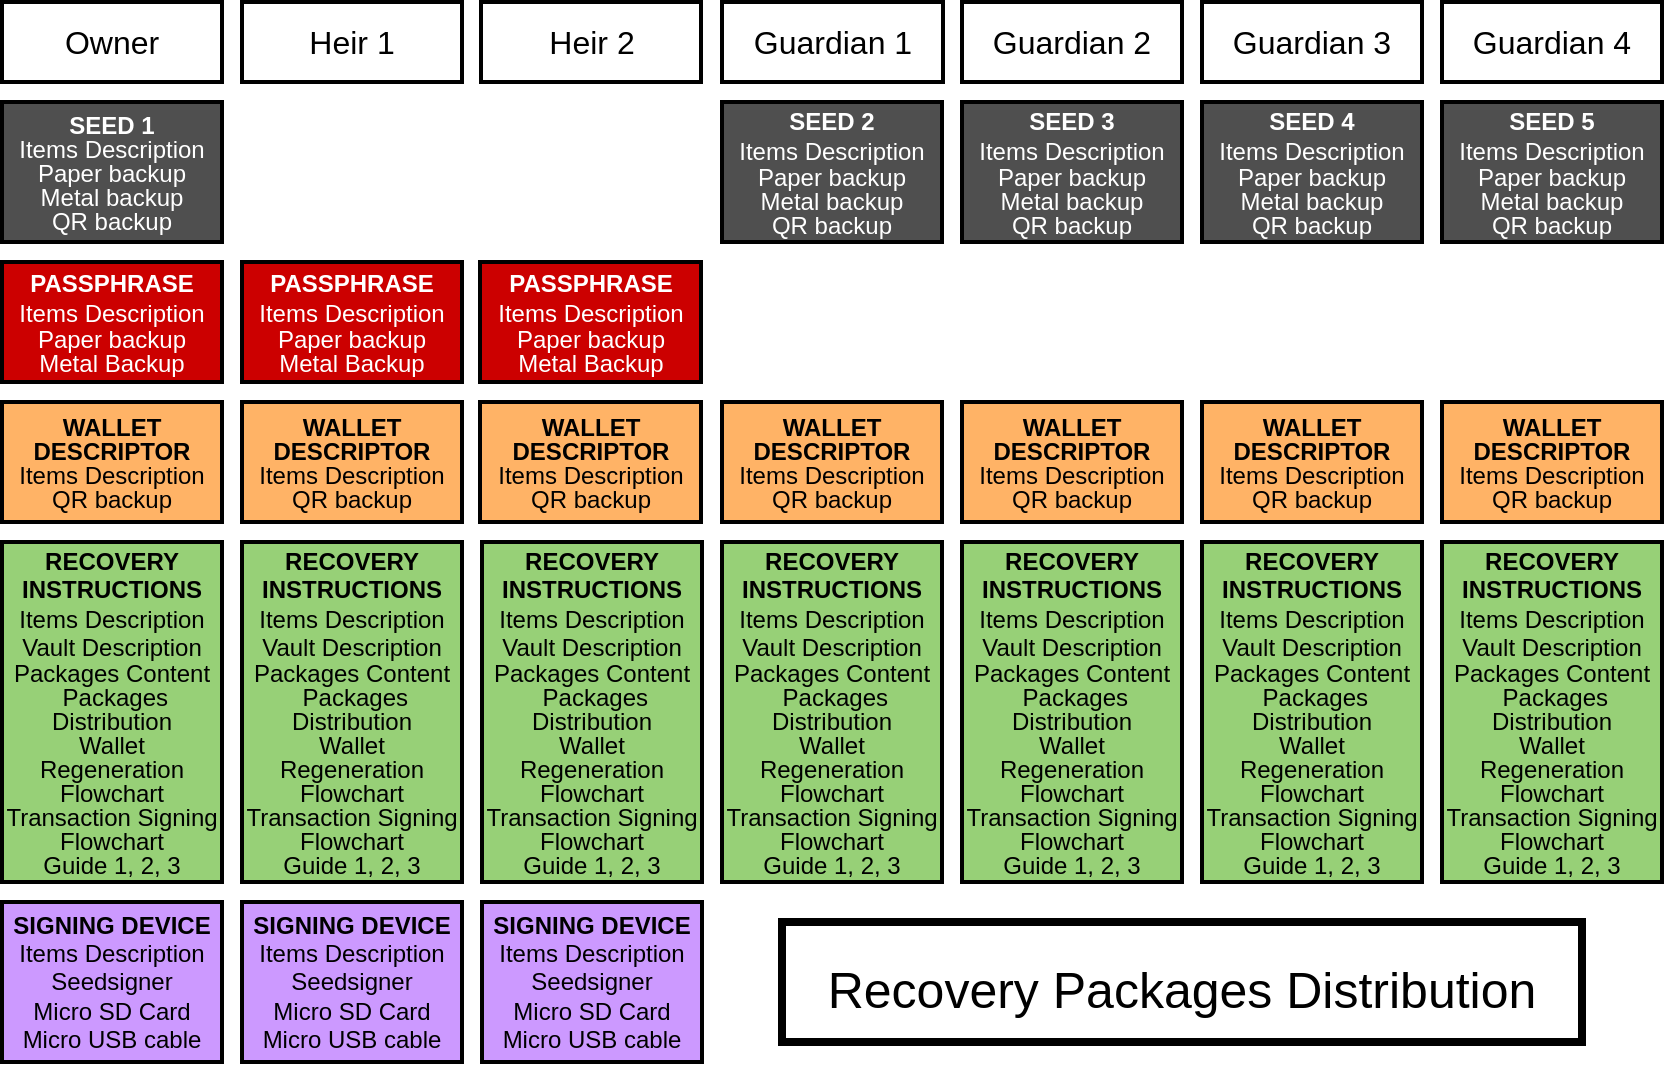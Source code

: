 <mxfile version="24.2.5" type="device">
  <diagram name="Page-1" id="7Iyx7OdFPjunM9rR7IhZ">
    <mxGraphModel dx="1374" dy="963" grid="1" gridSize="10" guides="1" tooltips="1" connect="1" arrows="1" fold="1" page="1" pageScale="1" pageWidth="850" pageHeight="550" math="0" shadow="0">
      <root>
        <mxCell id="0" />
        <mxCell id="1" parent="0" />
        <mxCell id="5G7XgCikOIznapov901W-1" value="Owner" style="rounded=0;whiteSpace=wrap;html=1;strokeWidth=2;fontFamily=Helvetica;fontSize=16;" parent="1" vertex="1">
          <mxGeometry x="10" y="10" width="110" height="40" as="geometry" />
        </mxCell>
        <mxCell id="5G7XgCikOIznapov901W-2" value="Heir 1" style="rounded=0;whiteSpace=wrap;html=1;strokeWidth=2;fontFamily=Helvetica;fontSize=16;" parent="1" vertex="1">
          <mxGeometry x="130" y="10" width="110" height="40" as="geometry" />
        </mxCell>
        <mxCell id="5G7XgCikOIznapov901W-3" value="Heir 2" style="rounded=0;whiteSpace=wrap;html=1;strokeWidth=2;fontFamily=Helvetica;fontSize=16;" parent="1" vertex="1">
          <mxGeometry x="249.5" y="10" width="110" height="40" as="geometry" />
        </mxCell>
        <mxCell id="5G7XgCikOIznapov901W-4" value="Guardian 1" style="rounded=0;whiteSpace=wrap;html=1;strokeWidth=2;fontFamily=Helvetica;fontSize=16;" parent="1" vertex="1">
          <mxGeometry x="370" y="10" width="110.5" height="40" as="geometry" />
        </mxCell>
        <mxCell id="5G7XgCikOIznapov901W-5" value="Guardian 2" style="rounded=0;whiteSpace=wrap;html=1;strokeWidth=2;fontFamily=Helvetica;fontSize=16;" parent="1" vertex="1">
          <mxGeometry x="490" y="10" width="110" height="40" as="geometry" />
        </mxCell>
        <mxCell id="5G7XgCikOIznapov901W-6" value="Guardian 3" style="rounded=0;whiteSpace=wrap;html=1;strokeWidth=2;fontFamily=Helvetica;fontSize=16;" parent="1" vertex="1">
          <mxGeometry x="610" y="10" width="110" height="40" as="geometry" />
        </mxCell>
        <mxCell id="5G7XgCikOIznapov901W-7" value="Guardian 4" style="rounded=0;whiteSpace=wrap;html=1;strokeWidth=2;fontFamily=Helvetica;fontSize=16;" parent="1" vertex="1">
          <mxGeometry x="730" y="10" width="110" height="40" as="geometry" />
        </mxCell>
        <mxCell id="5G7XgCikOIznapov901W-8" value="&lt;p style=&quot;line-height: 100%;&quot;&gt;&lt;font style=&quot;font-size: 12px;&quot; color=&quot;#ffffff&quot;&gt;&lt;b style=&quot;font-size: 12px;&quot;&gt;SEED 1&lt;/b&gt;&lt;br style=&quot;font-size: 12px;&quot;&gt;Items Description&lt;br&gt;&lt;/font&gt;&lt;span style=&quot;background-color: initial; color: rgb(255, 255, 255);&quot;&gt;Paper backup&lt;br&gt;&lt;/span&gt;&lt;span style=&quot;background-color: initial; color: rgb(255, 255, 255);&quot;&gt;Metal backup&lt;br&gt;&lt;/span&gt;&lt;span style=&quot;background-color: initial; color: rgb(255, 255, 255);&quot;&gt;QR backup&lt;/span&gt;&lt;/p&gt;&lt;p&gt;&lt;/p&gt;" style="rounded=0;html=1;fillColor=#4F4F4F;fontColor=#333333;strokeColor=#000000;strokeWidth=2;horizontal=1;fontFamily=Helvetica;fontSize=12;whiteSpace=wrap;" parent="1" vertex="1">
          <mxGeometry x="10" y="60" width="110" height="70" as="geometry" />
        </mxCell>
        <mxCell id="5G7XgCikOIznapov901W-14" value="&lt;font style=&quot;font-size: 12px;&quot; color=&quot;#ffffff&quot;&gt;&lt;b style=&quot;font-size: 12px;&quot;&gt;&lt;font style=&quot;font-size: 12px;&quot;&gt;PASSPHRASE&lt;/font&gt;&lt;/b&gt;&lt;br style=&quot;font-size: 12px;&quot;&gt;&lt;/font&gt;&lt;font style=&quot;font-size: 12px;&quot; color=&quot;#ffffff&quot;&gt;Items Description&lt;br style=&quot;font-size: 12px;&quot;&gt;&lt;/font&gt;&lt;div style=&quot;color: rgb(51, 51, 51); font-size: 12px; line-height: 100%;&quot;&gt;&lt;/div&gt;&lt;div style=&quot;font-size: 12px; line-height: 100%;&quot;&gt;&lt;div style=&quot;font-size: 12px; line-height: 100%;&quot;&gt;&lt;span style=&quot;color: rgb(255, 255, 255); background-color: initial; font-size: 12px;&quot;&gt;&lt;font style=&quot;font-size: 12px;&quot;&gt;Paper backup&lt;/font&gt;&lt;/span&gt;&lt;/div&gt;&lt;font color=&quot;#ffffff&quot; style=&quot;font-size: 12px;&quot;&gt;&lt;div style=&quot;font-size: 12px; line-height: 100%;&quot;&gt;&lt;span style=&quot;background-color: initial; font-size: 12px;&quot;&gt;Metal Backup&lt;/span&gt;&lt;/div&gt;&lt;/font&gt;&lt;/div&gt;" style="rounded=0;html=1;fillColor=#CC0000;strokeColor=default;strokeWidth=2;fontFamily=Helvetica;fontSize=12;whiteSpace=wrap;" parent="1" vertex="1">
          <mxGeometry x="10" y="140" width="110" height="60" as="geometry" />
        </mxCell>
        <mxCell id="5G7XgCikOIznapov901W-17" value="&lt;p style=&quot;line-height: 100%;&quot;&gt;&lt;font style=&quot;font-size: 12px;&quot;&gt;&lt;b style=&quot;font-size: 12px;&quot;&gt;WALLET DESCRIPTOR&lt;/b&gt;&lt;br style=&quot;font-size: 12px;&quot;&gt;&lt;font style=&quot;font-size: 12px;&quot;&gt;Items Description&lt;br style=&quot;font-size: 12px;&quot;&gt;&lt;/font&gt;&lt;font style=&quot;font-size: 12px;&quot;&gt;QR backup&lt;/font&gt;&lt;/font&gt;&lt;/p&gt;" style="rounded=0;html=1;fillColor=#FFB366;strokeColor=#000000;strokeWidth=2;fontColor=default;fontFamily=Helvetica;fontSize=12;whiteSpace=wrap;" parent="1" vertex="1">
          <mxGeometry x="10" y="210" width="110" height="60" as="geometry" />
        </mxCell>
        <mxCell id="5G7XgCikOIznapov901W-20" value="&lt;font style=&quot;font-size: 12px;&quot; color=&quot;#ffffff&quot;&gt;&lt;b style=&quot;font-size: 12px;&quot;&gt;SEED 2&lt;/b&gt;&lt;br style=&quot;font-size: 12px;&quot;&gt;&lt;/font&gt;&lt;font style=&quot;font-size: 12px;&quot; color=&quot;#ffffff&quot;&gt;Items Description&lt;br style=&quot;font-size: 12px;&quot;&gt;&lt;/font&gt;&lt;div style=&quot;font-size: 12px; line-height: 100%;&quot;&gt;&lt;/div&gt;&lt;div style=&quot;font-size: 12px; line-height: 100%;&quot;&gt;&lt;div style=&quot;font-size: 12px; line-height: 100%;&quot;&gt;&lt;span style=&quot;color: rgb(255, 255, 255); background-color: initial; font-size: 12px;&quot;&gt;&lt;font style=&quot;font-size: 12px;&quot;&gt;Paper backup&lt;/font&gt;&lt;/span&gt;&lt;/div&gt;&lt;font color=&quot;#ffffff&quot; style=&quot;font-size: 12px;&quot;&gt;&lt;div style=&quot;font-size: 12px; line-height: 100%;&quot;&gt;&lt;div style=&quot;font-size: 12px; line-height: 100%;&quot;&gt;&lt;span style=&quot;background-color: initial; font-size: 12px;&quot;&gt;Metal backup&lt;/span&gt;&lt;/div&gt;&lt;span style=&quot;background-color: initial; font-size: 12px;&quot;&gt;&lt;div style=&quot;font-size: 12px; line-height: 100%;&quot;&gt;&lt;span style=&quot;background-color: initial; font-size: 12px;&quot;&gt;QR backup&lt;/span&gt;&lt;/div&gt;&lt;/span&gt;&lt;/div&gt;&lt;/font&gt;&lt;/div&gt;" style="rounded=0;html=1;fillColor=#4F4F4F;fontColor=#333333;strokeColor=#000000;strokeWidth=2;horizontal=1;fontFamily=Helvetica;fontSize=12;whiteSpace=wrap;" parent="1" vertex="1">
          <mxGeometry x="370" y="60" width="110" height="70" as="geometry" />
        </mxCell>
        <mxCell id="5G7XgCikOIznapov901W-21" value="&lt;font style=&quot;font-size: 12px;&quot; color=&quot;#ffffff&quot;&gt;&lt;b style=&quot;font-size: 12px;&quot;&gt;SEED 3&lt;/b&gt;&lt;br style=&quot;font-size: 12px;&quot;&gt;&lt;/font&gt;&lt;font style=&quot;font-size: 12px;&quot; color=&quot;#ffffff&quot;&gt;Items Description&lt;br style=&quot;font-size: 12px;&quot;&gt;&lt;/font&gt;&lt;div style=&quot;font-size: 12px; line-height: 100%;&quot;&gt;&lt;/div&gt;&lt;div style=&quot;font-size: 12px; line-height: 100%;&quot;&gt;&lt;div style=&quot;font-size: 12px; line-height: 100%;&quot;&gt;&lt;span style=&quot;color: rgb(255, 255, 255); background-color: initial; font-size: 12px;&quot;&gt;&lt;font style=&quot;font-size: 12px;&quot;&gt;Paper backup&lt;/font&gt;&lt;/span&gt;&lt;/div&gt;&lt;font color=&quot;#ffffff&quot; style=&quot;font-size: 12px;&quot;&gt;&lt;div style=&quot;font-size: 12px; line-height: 100%;&quot;&gt;&lt;div style=&quot;font-size: 12px; line-height: 100%;&quot;&gt;&lt;span style=&quot;background-color: initial; font-size: 12px;&quot;&gt;Metal backup&lt;/span&gt;&lt;/div&gt;&lt;span style=&quot;background-color: initial; font-size: 12px;&quot;&gt;&lt;div style=&quot;font-size: 12px; line-height: 100%;&quot;&gt;&lt;span style=&quot;background-color: initial; font-size: 12px;&quot;&gt;QR backup&lt;/span&gt;&lt;/div&gt;&lt;/span&gt;&lt;/div&gt;&lt;/font&gt;&lt;/div&gt;" style="rounded=0;html=1;fillColor=#4F4F4F;fontColor=#333333;strokeColor=#000000;strokeWidth=2;horizontal=1;fontFamily=Helvetica;fontSize=12;whiteSpace=wrap;" parent="1" vertex="1">
          <mxGeometry x="490" y="60" width="110" height="70" as="geometry" />
        </mxCell>
        <mxCell id="5G7XgCikOIznapov901W-22" value="&lt;font style=&quot;font-size: 12px;&quot; color=&quot;#ffffff&quot;&gt;&lt;b style=&quot;font-size: 12px;&quot;&gt;SEED 4&lt;/b&gt;&lt;br style=&quot;font-size: 12px;&quot;&gt;&lt;/font&gt;&lt;font style=&quot;font-size: 12px;&quot; color=&quot;#ffffff&quot;&gt;Items Description&lt;br style=&quot;font-size: 12px;&quot;&gt;&lt;/font&gt;&lt;div style=&quot;font-size: 12px; line-height: 100%;&quot;&gt;&lt;/div&gt;&lt;div style=&quot;font-size: 12px; line-height: 100%;&quot;&gt;&lt;div style=&quot;font-size: 12px; line-height: 100%;&quot;&gt;&lt;span style=&quot;color: rgb(255, 255, 255); background-color: initial; font-size: 12px;&quot;&gt;&lt;font style=&quot;font-size: 12px;&quot;&gt;Paper backup&lt;/font&gt;&lt;/span&gt;&lt;/div&gt;&lt;font color=&quot;#ffffff&quot; style=&quot;font-size: 12px;&quot;&gt;&lt;div style=&quot;font-size: 12px; line-height: 100%;&quot;&gt;&lt;div style=&quot;font-size: 12px; line-height: 100%;&quot;&gt;&lt;span style=&quot;background-color: initial; font-size: 12px;&quot;&gt;Metal backup&lt;/span&gt;&lt;/div&gt;&lt;span style=&quot;background-color: initial; font-size: 12px;&quot;&gt;&lt;div style=&quot;font-size: 12px; line-height: 100%;&quot;&gt;&lt;span style=&quot;background-color: initial; font-size: 12px;&quot;&gt;QR backup&lt;/span&gt;&lt;/div&gt;&lt;/span&gt;&lt;/div&gt;&lt;/font&gt;&lt;/div&gt;" style="rounded=0;html=1;fillColor=#4F4F4F;fontColor=#333333;strokeColor=#000000;strokeWidth=2;horizontal=1;fontFamily=Helvetica;fontSize=12;whiteSpace=wrap;" parent="1" vertex="1">
          <mxGeometry x="610" y="60" width="110" height="70" as="geometry" />
        </mxCell>
        <mxCell id="5G7XgCikOIznapov901W-23" value="&lt;font style=&quot;font-size: 12px;&quot; color=&quot;#ffffff&quot;&gt;&lt;b style=&quot;font-size: 12px;&quot;&gt;SEED 5&lt;/b&gt;&lt;br style=&quot;font-size: 12px;&quot;&gt;&lt;/font&gt;&lt;font style=&quot;font-size: 12px;&quot; color=&quot;#ffffff&quot;&gt;Items Description&lt;br style=&quot;font-size: 12px;&quot;&gt;&lt;/font&gt;&lt;div style=&quot;font-size: 12px; line-height: 100%;&quot;&gt;&lt;/div&gt;&lt;div style=&quot;font-size: 12px; line-height: 100%;&quot;&gt;&lt;div style=&quot;font-size: 12px; line-height: 100%;&quot;&gt;&lt;span style=&quot;color: rgb(255, 255, 255); background-color: initial; font-size: 12px;&quot;&gt;&lt;font style=&quot;font-size: 12px;&quot;&gt;Paper backup&lt;/font&gt;&lt;/span&gt;&lt;/div&gt;&lt;font style=&quot;font-size: 12px;&quot; color=&quot;#ffffff&quot;&gt;&lt;div style=&quot;font-size: 12px; line-height: 100%;&quot;&gt;&lt;div style=&quot;font-size: 12px; line-height: 100%;&quot;&gt;&lt;span style=&quot;background-color: initial; font-size: 12px;&quot;&gt;Metal backup&lt;/span&gt;&lt;/div&gt;&lt;span style=&quot;background-color: initial; font-size: 12px;&quot;&gt;&lt;div style=&quot;font-size: 12px; line-height: 100%;&quot;&gt;&lt;span style=&quot;background-color: initial; font-size: 12px;&quot;&gt;QR backup&lt;/span&gt;&lt;/div&gt;&lt;/span&gt;&lt;/div&gt;&lt;/font&gt;&lt;/div&gt;" style="rounded=0;html=1;fillColor=#4F4F4F;fontColor=#333333;strokeColor=#000000;strokeWidth=2;horizontal=1;fontFamily=Helvetica;fontSize=12;whiteSpace=wrap;" parent="1" vertex="1">
          <mxGeometry x="730" y="60" width="110" height="70" as="geometry" />
        </mxCell>
        <mxCell id="5G7XgCikOIznapov901W-52" value="&lt;span style=&quot;font-size: 12px;&quot;&gt;&lt;b&gt;SIGNING DEVICE&lt;/b&gt;&lt;br&gt;Items Description&lt;/span&gt;&lt;div&gt;Seedsigner&lt;/div&gt;&lt;div&gt;Micro SD Card&lt;/div&gt;&lt;div&gt;Micro USB cable&lt;/div&gt;" style="rounded=0;html=1;fillColor=#CC99FF;strokeColor=#000000;strokeWidth=2;fontFamily=Helvetica;fontSize=12;whiteSpace=wrap;" parent="1" vertex="1">
          <mxGeometry x="10" y="460" width="110" height="80" as="geometry" />
        </mxCell>
        <mxCell id="5G7XgCikOIznapov901W-54" value="&lt;p style=&quot;line-height: 100%;&quot;&gt;&lt;font style=&quot;font-size: 12px;&quot;&gt;&lt;b style=&quot;font-size: 12px;&quot;&gt;WALLET DESCRIPTOR&lt;/b&gt;&lt;br style=&quot;font-size: 12px;&quot;&gt;&lt;font style=&quot;font-size: 12px;&quot;&gt;Items Description&lt;br style=&quot;font-size: 12px;&quot;&gt;&lt;/font&gt;&lt;font style=&quot;font-size: 12px;&quot;&gt;QR backup&lt;/font&gt;&lt;/font&gt;&lt;/p&gt;" style="rounded=0;html=1;fillColor=#FFB366;strokeColor=#000000;strokeWidth=2;fontColor=default;fontFamily=Helvetica;fontSize=12;whiteSpace=wrap;" parent="1" vertex="1">
          <mxGeometry x="130" y="210" width="110" height="60" as="geometry" />
        </mxCell>
        <mxCell id="5G7XgCikOIznapov901W-55" value="&lt;b&gt;RECOVERY INSTRUCTIONS&lt;br&gt;&lt;/b&gt;Items Description&lt;br&gt;&lt;div&gt;Vault Description&lt;div style=&quot;line-height: 12px;&quot;&gt;Packages Content&lt;br&gt;&amp;nbsp;Packages Distribution&lt;br&gt;Wallet Regeneration Flowchart&lt;br&gt;Transaction Signing Flowchart&lt;br&gt;Guide 1, 2, 3&lt;/div&gt;&lt;/div&gt;" style="rounded=0;html=1;fillColor=#97D077;strokeColor=#000000;strokeWidth=2;fontFamily=Helvetica;fontSize=12;whiteSpace=wrap;" parent="1" vertex="1">
          <mxGeometry x="130" y="280" width="110" height="170" as="geometry" />
        </mxCell>
        <mxCell id="5G7XgCikOIznapov901W-56" value="&lt;span style=&quot;font-size: 12px;&quot;&gt;&lt;b&gt;SIGNING DEVICE&lt;/b&gt;&lt;br&gt;Items Description&lt;/span&gt;&lt;div&gt;Seedsigner&lt;/div&gt;&lt;div&gt;Micro SD Card&lt;/div&gt;&lt;div&gt;Micro USB cable&lt;/div&gt;" style="rounded=0;html=1;fillColor=#CC99FF;strokeColor=#000000;strokeWidth=2;fontFamily=Helvetica;fontSize=12;whiteSpace=wrap;" parent="1" vertex="1">
          <mxGeometry x="130" y="460" width="110" height="80" as="geometry" />
        </mxCell>
        <mxCell id="5G7XgCikOIznapov901W-57" value="&lt;p style=&quot;line-height: 100%;&quot;&gt;&lt;font style=&quot;font-size: 12px;&quot;&gt;&lt;b style=&quot;font-size: 12px;&quot;&gt;WALLET DESCRIPTOR&lt;/b&gt;&lt;br style=&quot;font-size: 12px;&quot;&gt;&lt;font style=&quot;font-size: 12px;&quot;&gt;Items Description&lt;br style=&quot;font-size: 12px;&quot;&gt;&lt;/font&gt;&lt;font style=&quot;font-size: 12px;&quot;&gt;QR backup&lt;/font&gt;&lt;/font&gt;&lt;/p&gt;" style="rounded=0;html=1;fillColor=#FFB366;strokeColor=#000000;strokeWidth=2;fontColor=default;fontFamily=Helvetica;fontSize=12;whiteSpace=wrap;" parent="1" vertex="1">
          <mxGeometry x="249" y="210" width="110.5" height="60" as="geometry" />
        </mxCell>
        <mxCell id="5G7XgCikOIznapov901W-58" value="&lt;b&gt;RECOVERY INSTRUCTIONS&lt;br&gt;&lt;/b&gt;Items Description&lt;br&gt;&lt;div&gt;Vault Description&lt;div style=&quot;line-height: 12px;&quot;&gt;Packages Content&lt;br&gt;&amp;nbsp;Packages Distribution&lt;br&gt;Wallet Regeneration Flowchart&lt;br&gt;Transaction Signing Flowchart&lt;br&gt;Guide 1, 2, 3&lt;/div&gt;&lt;/div&gt;" style="rounded=0;html=1;fillColor=#97D077;strokeColor=#000000;strokeWidth=2;fontFamily=Helvetica;fontSize=12;whiteSpace=wrap;" parent="1" vertex="1">
          <mxGeometry x="250" y="280" width="110" height="170" as="geometry" />
        </mxCell>
        <mxCell id="5G7XgCikOIznapov901W-59" value="&lt;span style=&quot;font-size: 12px;&quot;&gt;&lt;b&gt;SIGNING DEVICE&lt;/b&gt;&lt;br&gt;Items Description&lt;/span&gt;&lt;div&gt;Seedsigner&lt;/div&gt;&lt;div&gt;Micro SD Card&lt;/div&gt;&lt;div&gt;Micro USB cable&lt;/div&gt;" style="rounded=0;html=1;fillColor=#CC99FF;strokeColor=#000000;strokeWidth=2;fontFamily=Helvetica;fontSize=12;whiteSpace=wrap;" parent="1" vertex="1">
          <mxGeometry x="250" y="460" width="110" height="80" as="geometry" />
        </mxCell>
        <mxCell id="5G7XgCikOIznapov901W-60" value="&lt;p style=&quot;line-height: 100%;&quot;&gt;&lt;font style=&quot;font-size: 12px;&quot;&gt;&lt;b style=&quot;font-size: 12px;&quot;&gt;WALLET DESCRIPTOR&lt;/b&gt;&lt;br style=&quot;font-size: 12px;&quot;&gt;&lt;font style=&quot;font-size: 12px;&quot;&gt;Items Description&lt;br style=&quot;font-size: 12px;&quot;&gt;&lt;/font&gt;&lt;font style=&quot;font-size: 12px;&quot;&gt;QR backup&lt;/font&gt;&lt;/font&gt;&lt;/p&gt;" style="rounded=0;html=1;fillColor=#FFB366;strokeColor=#000000;strokeWidth=2;fontColor=default;fontFamily=Helvetica;fontSize=12;whiteSpace=wrap;" parent="1" vertex="1">
          <mxGeometry x="370" y="210" width="110" height="60" as="geometry" />
        </mxCell>
        <mxCell id="5G7XgCikOIznapov901W-61" value="&lt;b&gt;RECOVERY INSTRUCTIONS&lt;br&gt;&lt;/b&gt;Items Description&lt;br&gt;&lt;div&gt;Vault Description&lt;div style=&quot;line-height: 12px;&quot;&gt;Packages Content&lt;br&gt;&amp;nbsp;Packages Distribution&lt;br&gt;Wallet Regeneration Flowchart&lt;br&gt;Transaction Signing Flowchart&lt;br&gt;Guide 1, 2, 3&lt;/div&gt;&lt;/div&gt;" style="rounded=0;html=1;fillColor=#97D077;strokeColor=#000000;strokeWidth=2;fontFamily=Helvetica;fontSize=12;whiteSpace=wrap;" parent="1" vertex="1">
          <mxGeometry x="370" y="280" width="110" height="170" as="geometry" />
        </mxCell>
        <mxCell id="5G7XgCikOIznapov901W-62" value="&lt;p style=&quot;line-height: 100%;&quot;&gt;&lt;font style=&quot;font-size: 12px;&quot;&gt;&lt;b style=&quot;font-size: 12px;&quot;&gt;WALLET DESCRIPTOR&lt;/b&gt;&lt;br style=&quot;font-size: 12px;&quot;&gt;&lt;font style=&quot;font-size: 12px;&quot;&gt;Items Description&lt;br style=&quot;font-size: 12px;&quot;&gt;&lt;/font&gt;&lt;font style=&quot;font-size: 12px;&quot;&gt;QR backup&lt;/font&gt;&lt;/font&gt;&lt;/p&gt;" style="rounded=0;html=1;fillColor=#FFB366;strokeColor=#000000;strokeWidth=2;fontColor=default;fontFamily=Helvetica;fontSize=12;whiteSpace=wrap;" parent="1" vertex="1">
          <mxGeometry x="490" y="210" width="110" height="60" as="geometry" />
        </mxCell>
        <mxCell id="5G7XgCikOIznapov901W-63" value="&lt;b&gt;RECOVERY INSTRUCTIONS&lt;br&gt;&lt;/b&gt;Items Description&lt;br&gt;&lt;div&gt;Vault Description&lt;div style=&quot;line-height: 12px;&quot;&gt;Packages Content&lt;br&gt;&amp;nbsp;Packages Distribution&lt;br&gt;Wallet Regeneration Flowchart&lt;br&gt;Transaction Signing Flowchart&lt;br&gt;Guide 1, 2, 3&lt;/div&gt;&lt;/div&gt;" style="rounded=0;html=1;fillColor=#97D077;strokeColor=#000000;strokeWidth=2;fontFamily=Helvetica;fontSize=12;whiteSpace=wrap;" parent="1" vertex="1">
          <mxGeometry x="490" y="280" width="110" height="170" as="geometry" />
        </mxCell>
        <mxCell id="5G7XgCikOIznapov901W-68" value="&lt;p style=&quot;line-height: 100%;&quot;&gt;&lt;font style=&quot;font-size: 12px;&quot;&gt;&lt;b style=&quot;font-size: 12px;&quot;&gt;WALLET DESCRIPTOR&lt;/b&gt;&lt;br style=&quot;font-size: 12px;&quot;&gt;&lt;font style=&quot;font-size: 12px;&quot;&gt;Items Description&lt;br style=&quot;font-size: 12px;&quot;&gt;&lt;/font&gt;&lt;font style=&quot;font-size: 12px;&quot;&gt;QR backup&lt;/font&gt;&lt;/font&gt;&lt;/p&gt;" style="rounded=0;html=1;fillColor=#FFB366;strokeColor=#000000;strokeWidth=2;fontColor=default;fontFamily=Helvetica;fontSize=12;whiteSpace=wrap;" parent="1" vertex="1">
          <mxGeometry x="610" y="210" width="110" height="60" as="geometry" />
        </mxCell>
        <mxCell id="5G7XgCikOIznapov901W-69" value="&lt;b&gt;RECOVERY INSTRUCTIONS&lt;br&gt;&lt;/b&gt;Items Description&lt;br&gt;&lt;div&gt;Vault Description&lt;div style=&quot;line-height: 12px;&quot;&gt;Packages Content&lt;br&gt;&amp;nbsp;Packages Distribution&lt;br&gt;Wallet Regeneration Flowchart&lt;br&gt;Transaction Signing Flowchart&lt;br&gt;Guide 1, 2, 3&lt;/div&gt;&lt;/div&gt;" style="rounded=0;html=1;fillColor=#97D077;strokeColor=#000000;strokeWidth=2;fontFamily=Helvetica;fontSize=12;whiteSpace=wrap;" parent="1" vertex="1">
          <mxGeometry x="610" y="280" width="110" height="170" as="geometry" />
        </mxCell>
        <mxCell id="5G7XgCikOIznapov901W-70" value="&lt;p style=&quot;line-height: 100%;&quot;&gt;&lt;font style=&quot;font-size: 12px;&quot;&gt;&lt;b style=&quot;font-size: 12px;&quot;&gt;WALLET DESCRIPTOR&lt;/b&gt;&lt;br style=&quot;font-size: 12px;&quot;&gt;&lt;font style=&quot;font-size: 12px;&quot;&gt;Items Description&lt;br style=&quot;font-size: 12px;&quot;&gt;&lt;/font&gt;&lt;font style=&quot;font-size: 12px;&quot;&gt;QR backup&lt;/font&gt;&lt;/font&gt;&lt;/p&gt;" style="rounded=0;html=1;fillColor=#FFB366;strokeColor=#000000;strokeWidth=2;fontColor=default;fontFamily=Helvetica;fontSize=12;whiteSpace=wrap;" parent="1" vertex="1">
          <mxGeometry x="730" y="210" width="110" height="60" as="geometry" />
        </mxCell>
        <mxCell id="5G7XgCikOIznapov901W-71" value="&lt;b&gt;RECOVERY INSTRUCTIONS&lt;br&gt;&lt;/b&gt;Items Description&lt;br&gt;&lt;div&gt;Vault Description&lt;div style=&quot;line-height: 12px;&quot;&gt;Packages Content&lt;br&gt;&amp;nbsp;Packages Distribution&lt;br&gt;Wallet Regeneration Flowchart&lt;br&gt;Transaction Signing Flowchart&lt;br&gt;Guide 1, 2, 3&lt;/div&gt;&lt;/div&gt;" style="rounded=0;html=1;fillColor=#97D077;strokeColor=#000000;strokeWidth=2;fontFamily=Helvetica;fontSize=12;whiteSpace=wrap;" parent="1" vertex="1">
          <mxGeometry x="730" y="280" width="110" height="170" as="geometry" />
        </mxCell>
        <mxCell id="5G7XgCikOIznapov901W-72" value="&lt;font style=&quot;font-size: 12px;&quot; color=&quot;#ffffff&quot;&gt;&lt;b style=&quot;font-size: 12px;&quot;&gt;&lt;font style=&quot;font-size: 12px;&quot;&gt;PASSPHRASE&lt;/font&gt;&lt;/b&gt;&lt;br style=&quot;font-size: 12px;&quot;&gt;&lt;/font&gt;&lt;font style=&quot;font-size: 12px;&quot; color=&quot;#ffffff&quot;&gt;Items Description&lt;br style=&quot;font-size: 12px;&quot;&gt;&lt;/font&gt;&lt;div style=&quot;color: rgb(51, 51, 51); font-size: 12px; line-height: 100%;&quot;&gt;&lt;/div&gt;&lt;div style=&quot;font-size: 12px; line-height: 100%;&quot;&gt;&lt;div style=&quot;font-size: 12px; line-height: 100%;&quot;&gt;&lt;span style=&quot;color: rgb(255, 255, 255); background-color: initial; font-size: 12px;&quot;&gt;&lt;font style=&quot;font-size: 12px;&quot;&gt;Paper backup&lt;/font&gt;&lt;/span&gt;&lt;/div&gt;&lt;font color=&quot;#ffffff&quot; style=&quot;font-size: 12px;&quot;&gt;&lt;div style=&quot;font-size: 12px; line-height: 100%;&quot;&gt;&lt;span style=&quot;background-color: initial; font-size: 12px;&quot;&gt;Metal Backup&lt;/span&gt;&lt;/div&gt;&lt;/font&gt;&lt;/div&gt;" style="rounded=0;html=1;fillColor=#CC0000;strokeColor=default;strokeWidth=2;fontFamily=Helvetica;fontSize=12;whiteSpace=wrap;" parent="1" vertex="1">
          <mxGeometry x="130" y="140" width="110" height="60" as="geometry" />
        </mxCell>
        <mxCell id="5G7XgCikOIznapov901W-73" value="&lt;font style=&quot;font-size: 12px;&quot; color=&quot;#ffffff&quot;&gt;&lt;b style=&quot;font-size: 12px;&quot;&gt;&lt;font style=&quot;font-size: 12px;&quot;&gt;PASSPHRASE&lt;/font&gt;&lt;/b&gt;&lt;br style=&quot;font-size: 12px;&quot;&gt;&lt;/font&gt;&lt;font style=&quot;font-size: 12px;&quot; color=&quot;#ffffff&quot;&gt;Items Description&lt;br style=&quot;font-size: 12px;&quot;&gt;&lt;/font&gt;&lt;div style=&quot;color: rgb(51, 51, 51); font-size: 12px; line-height: 100%;&quot;&gt;&lt;/div&gt;&lt;div style=&quot;font-size: 12px; line-height: 100%;&quot;&gt;&lt;div style=&quot;font-size: 12px; line-height: 100%;&quot;&gt;&lt;span style=&quot;color: rgb(255, 255, 255); background-color: initial; font-size: 12px;&quot;&gt;&lt;font style=&quot;font-size: 12px;&quot;&gt;Paper backup&lt;/font&gt;&lt;/span&gt;&lt;/div&gt;&lt;font color=&quot;#ffffff&quot; style=&quot;font-size: 12px;&quot;&gt;&lt;div style=&quot;font-size: 12px; line-height: 100%;&quot;&gt;&lt;span style=&quot;background-color: initial; font-size: 12px;&quot;&gt;Metal Backup&lt;/span&gt;&lt;/div&gt;&lt;/font&gt;&lt;/div&gt;" style="rounded=0;html=1;fillColor=#CC0000;strokeColor=default;strokeWidth=2;fontFamily=Helvetica;fontSize=12;whiteSpace=wrap;" parent="1" vertex="1">
          <mxGeometry x="249" y="140" width="110.5" height="60" as="geometry" />
        </mxCell>
        <mxCell id="5G7XgCikOIznapov901W-75" value="&lt;font style=&quot;font-size: 25px;&quot;&gt;Recovery Packages Distribution&lt;/font&gt;" style="rounded=0;whiteSpace=wrap;html=1;fontSize=36;strokeWidth=4;verticalAlign=middle;" parent="1" vertex="1">
          <mxGeometry x="400" y="470" width="400" height="60" as="geometry" />
        </mxCell>
        <mxCell id="rXxTzAu9bcd9_-X6MtPc-1" value="&lt;b&gt;RECOVERY INSTRUCTIONS&lt;br&gt;&lt;/b&gt;Items Description&lt;br&gt;&lt;div&gt;Vault Description&lt;div style=&quot;line-height: 12px;&quot;&gt;Packages Content&lt;br&gt;&amp;nbsp;Packages Distribution&lt;br&gt;Wallet Regeneration Flowchart&lt;br&gt;Transaction Signing Flowchart&lt;br&gt;Guide 1, 2, 3&lt;/div&gt;&lt;/div&gt;" style="rounded=0;html=1;fillColor=#97D077;strokeColor=#000000;strokeWidth=2;fontFamily=Helvetica;fontSize=12;whiteSpace=wrap;" vertex="1" parent="1">
          <mxGeometry x="10" y="280" width="110" height="170" as="geometry" />
        </mxCell>
      </root>
    </mxGraphModel>
  </diagram>
</mxfile>
